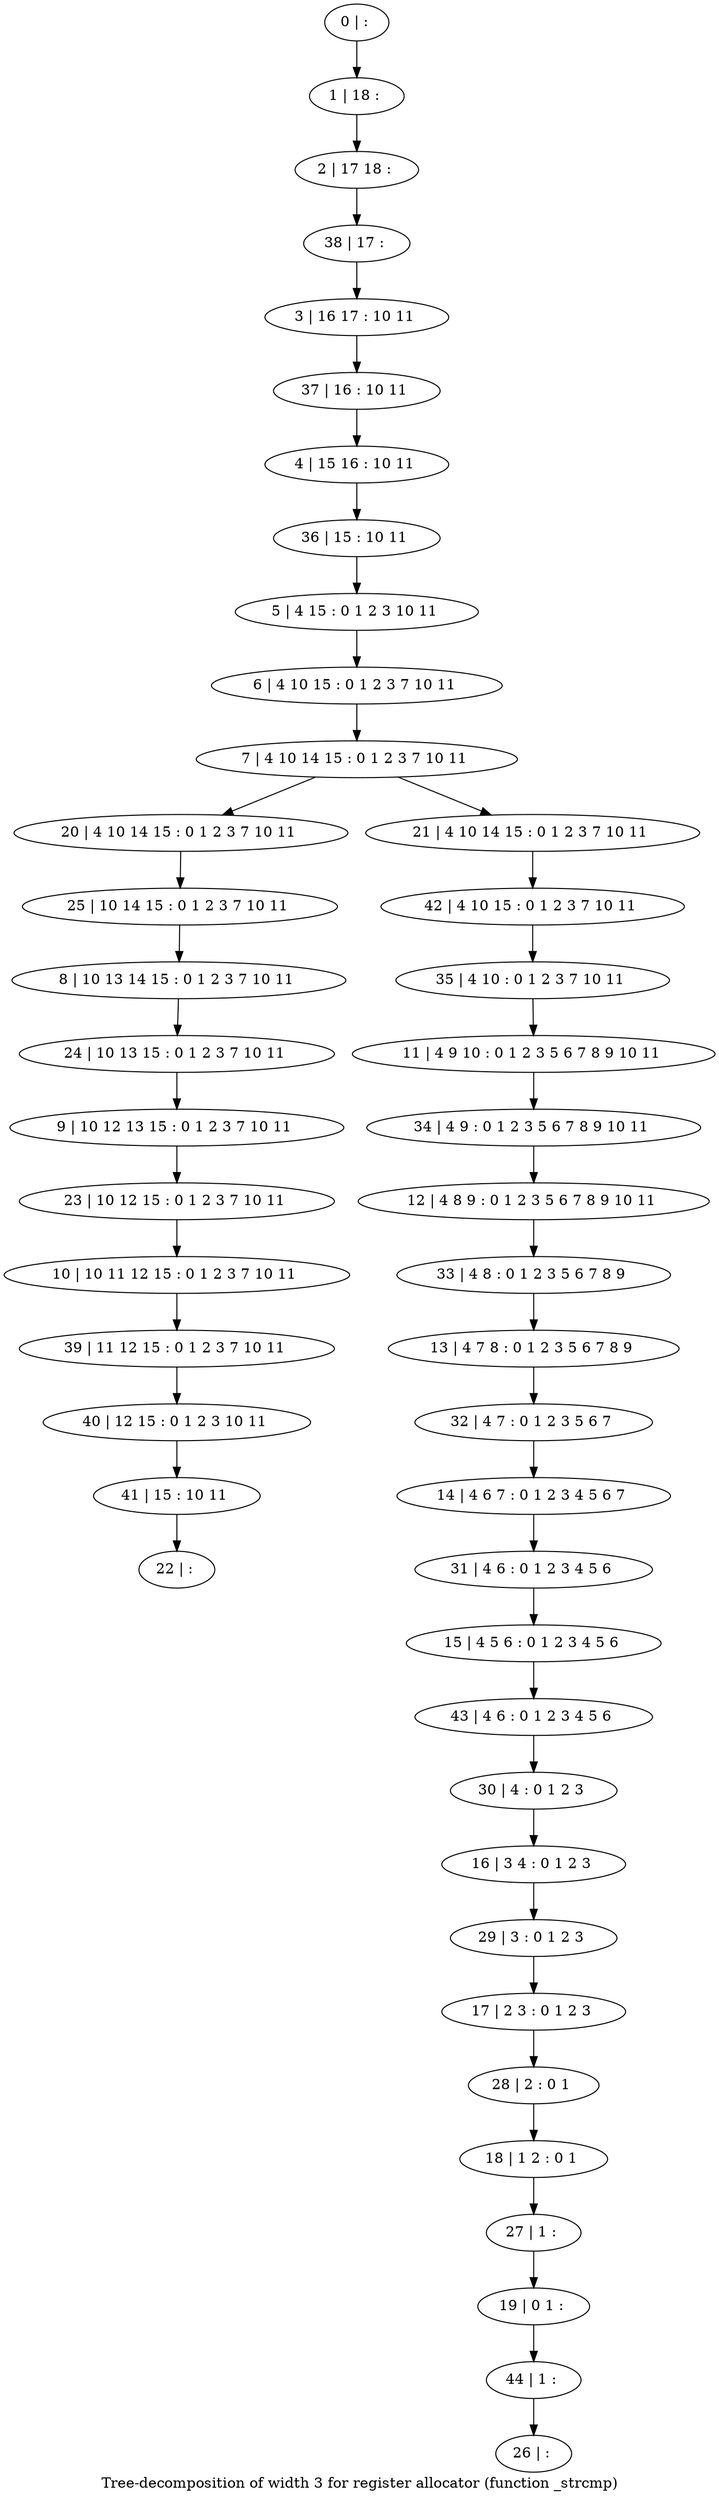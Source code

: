 digraph G {
graph [label="Tree-decomposition of width 3 for register allocator (function _strcmp)"]
0[label="0 | : "];
1[label="1 | 18 : "];
2[label="2 | 17 18 : "];
3[label="3 | 16 17 : 10 11 "];
4[label="4 | 15 16 : 10 11 "];
5[label="5 | 4 15 : 0 1 2 3 10 11 "];
6[label="6 | 4 10 15 : 0 1 2 3 7 10 11 "];
7[label="7 | 4 10 14 15 : 0 1 2 3 7 10 11 "];
8[label="8 | 10 13 14 15 : 0 1 2 3 7 10 11 "];
9[label="9 | 10 12 13 15 : 0 1 2 3 7 10 11 "];
10[label="10 | 10 11 12 15 : 0 1 2 3 7 10 11 "];
11[label="11 | 4 9 10 : 0 1 2 3 5 6 7 8 9 10 11 "];
12[label="12 | 4 8 9 : 0 1 2 3 5 6 7 8 9 10 11 "];
13[label="13 | 4 7 8 : 0 1 2 3 5 6 7 8 9 "];
14[label="14 | 4 6 7 : 0 1 2 3 4 5 6 7 "];
15[label="15 | 4 5 6 : 0 1 2 3 4 5 6 "];
16[label="16 | 3 4 : 0 1 2 3 "];
17[label="17 | 2 3 : 0 1 2 3 "];
18[label="18 | 1 2 : 0 1 "];
19[label="19 | 0 1 : "];
20[label="20 | 4 10 14 15 : 0 1 2 3 7 10 11 "];
21[label="21 | 4 10 14 15 : 0 1 2 3 7 10 11 "];
22[label="22 | : "];
23[label="23 | 10 12 15 : 0 1 2 3 7 10 11 "];
24[label="24 | 10 13 15 : 0 1 2 3 7 10 11 "];
25[label="25 | 10 14 15 : 0 1 2 3 7 10 11 "];
26[label="26 | : "];
27[label="27 | 1 : "];
28[label="28 | 2 : 0 1 "];
29[label="29 | 3 : 0 1 2 3 "];
30[label="30 | 4 : 0 1 2 3 "];
31[label="31 | 4 6 : 0 1 2 3 4 5 6 "];
32[label="32 | 4 7 : 0 1 2 3 5 6 7 "];
33[label="33 | 4 8 : 0 1 2 3 5 6 7 8 9 "];
34[label="34 | 4 9 : 0 1 2 3 5 6 7 8 9 10 11 "];
35[label="35 | 4 10 : 0 1 2 3 7 10 11 "];
36[label="36 | 15 : 10 11 "];
37[label="37 | 16 : 10 11 "];
38[label="38 | 17 : "];
39[label="39 | 11 12 15 : 0 1 2 3 7 10 11 "];
40[label="40 | 12 15 : 0 1 2 3 10 11 "];
41[label="41 | 15 : 10 11 "];
42[label="42 | 4 10 15 : 0 1 2 3 7 10 11 "];
43[label="43 | 4 6 : 0 1 2 3 4 5 6 "];
44[label="44 | 1 : "];
0->1 ;
1->2 ;
5->6 ;
6->7 ;
7->20 ;
7->21 ;
23->10 ;
9->23 ;
24->9 ;
8->24 ;
25->8 ;
20->25 ;
27->19 ;
18->27 ;
28->18 ;
17->28 ;
29->17 ;
16->29 ;
30->16 ;
31->15 ;
14->31 ;
32->14 ;
13->32 ;
33->13 ;
12->33 ;
34->12 ;
11->34 ;
35->11 ;
36->5 ;
4->36 ;
37->4 ;
3->37 ;
38->3 ;
2->38 ;
10->39 ;
39->40 ;
41->22 ;
40->41 ;
42->35 ;
21->42 ;
43->30 ;
15->43 ;
44->26 ;
19->44 ;
}
